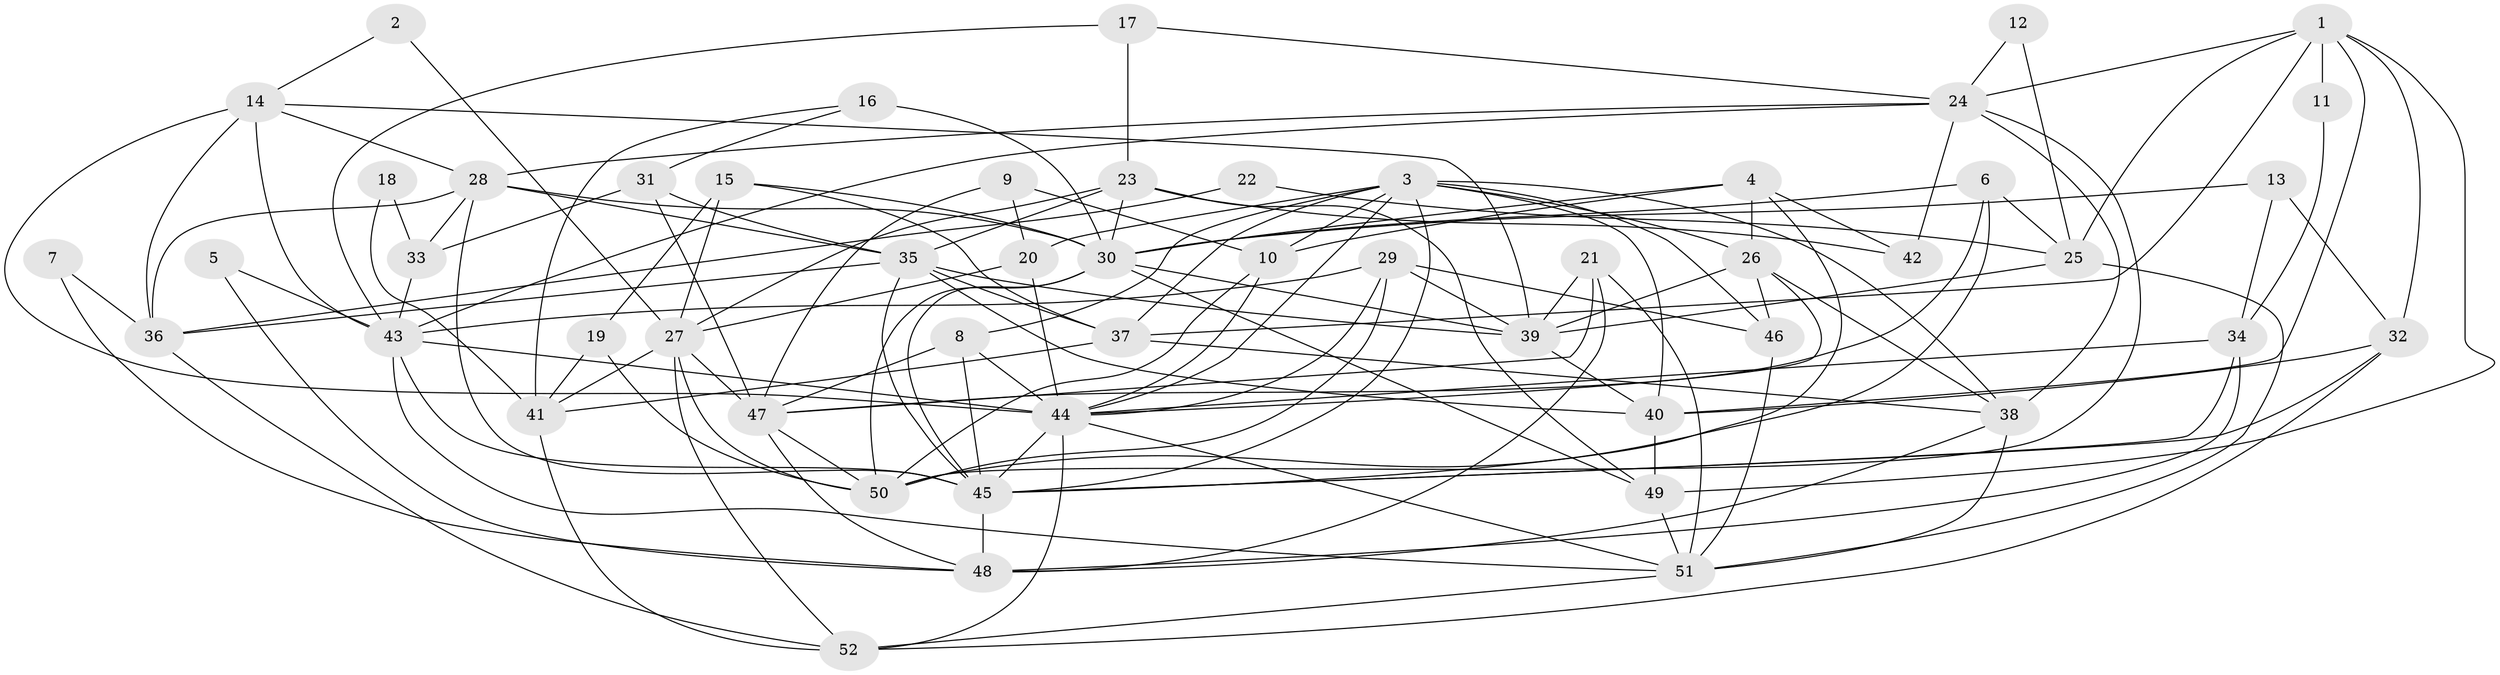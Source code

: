 // original degree distribution, {7: 0.04854368932038835, 5: 0.1941747572815534, 3: 0.2621359223300971, 2: 0.14563106796116504, 4: 0.2524271844660194, 6: 0.08737864077669903, 8: 0.009708737864077669}
// Generated by graph-tools (version 1.1) at 2025/50/03/09/25 03:50:03]
// undirected, 52 vertices, 142 edges
graph export_dot {
graph [start="1"]
  node [color=gray90,style=filled];
  1;
  2;
  3;
  4;
  5;
  6;
  7;
  8;
  9;
  10;
  11;
  12;
  13;
  14;
  15;
  16;
  17;
  18;
  19;
  20;
  21;
  22;
  23;
  24;
  25;
  26;
  27;
  28;
  29;
  30;
  31;
  32;
  33;
  34;
  35;
  36;
  37;
  38;
  39;
  40;
  41;
  42;
  43;
  44;
  45;
  46;
  47;
  48;
  49;
  50;
  51;
  52;
  1 -- 11 [weight=1.0];
  1 -- 24 [weight=1.0];
  1 -- 25 [weight=1.0];
  1 -- 32 [weight=1.0];
  1 -- 37 [weight=1.0];
  1 -- 40 [weight=1.0];
  1 -- 49 [weight=1.0];
  2 -- 14 [weight=1.0];
  2 -- 27 [weight=1.0];
  3 -- 8 [weight=1.0];
  3 -- 10 [weight=1.0];
  3 -- 20 [weight=1.0];
  3 -- 26 [weight=1.0];
  3 -- 37 [weight=1.0];
  3 -- 38 [weight=1.0];
  3 -- 40 [weight=1.0];
  3 -- 44 [weight=1.0];
  3 -- 45 [weight=1.0];
  3 -- 46 [weight=1.0];
  4 -- 10 [weight=1.0];
  4 -- 26 [weight=1.0];
  4 -- 30 [weight=1.0];
  4 -- 42 [weight=1.0];
  4 -- 45 [weight=1.0];
  5 -- 43 [weight=1.0];
  5 -- 48 [weight=1.0];
  6 -- 25 [weight=1.0];
  6 -- 30 [weight=1.0];
  6 -- 47 [weight=1.0];
  6 -- 50 [weight=1.0];
  7 -- 36 [weight=1.0];
  7 -- 48 [weight=1.0];
  8 -- 44 [weight=2.0];
  8 -- 45 [weight=3.0];
  8 -- 47 [weight=1.0];
  9 -- 10 [weight=1.0];
  9 -- 20 [weight=1.0];
  9 -- 47 [weight=1.0];
  10 -- 44 [weight=1.0];
  10 -- 50 [weight=1.0];
  11 -- 34 [weight=1.0];
  12 -- 24 [weight=1.0];
  12 -- 25 [weight=1.0];
  13 -- 30 [weight=1.0];
  13 -- 32 [weight=1.0];
  13 -- 34 [weight=1.0];
  14 -- 28 [weight=1.0];
  14 -- 36 [weight=1.0];
  14 -- 39 [weight=1.0];
  14 -- 43 [weight=1.0];
  14 -- 44 [weight=1.0];
  15 -- 19 [weight=1.0];
  15 -- 27 [weight=1.0];
  15 -- 30 [weight=1.0];
  15 -- 37 [weight=1.0];
  16 -- 30 [weight=2.0];
  16 -- 31 [weight=1.0];
  16 -- 41 [weight=1.0];
  17 -- 23 [weight=1.0];
  17 -- 24 [weight=1.0];
  17 -- 43 [weight=1.0];
  18 -- 33 [weight=1.0];
  18 -- 41 [weight=1.0];
  19 -- 41 [weight=1.0];
  19 -- 50 [weight=1.0];
  20 -- 27 [weight=1.0];
  20 -- 44 [weight=1.0];
  21 -- 39 [weight=1.0];
  21 -- 47 [weight=1.0];
  21 -- 48 [weight=1.0];
  21 -- 51 [weight=1.0];
  22 -- 25 [weight=1.0];
  22 -- 36 [weight=1.0];
  23 -- 27 [weight=1.0];
  23 -- 30 [weight=1.0];
  23 -- 35 [weight=1.0];
  23 -- 42 [weight=1.0];
  23 -- 49 [weight=1.0];
  24 -- 28 [weight=1.0];
  24 -- 38 [weight=1.0];
  24 -- 42 [weight=1.0];
  24 -- 43 [weight=1.0];
  24 -- 50 [weight=1.0];
  25 -- 39 [weight=1.0];
  25 -- 51 [weight=1.0];
  26 -- 38 [weight=1.0];
  26 -- 39 [weight=1.0];
  26 -- 44 [weight=1.0];
  26 -- 46 [weight=1.0];
  27 -- 41 [weight=1.0];
  27 -- 47 [weight=1.0];
  27 -- 50 [weight=1.0];
  27 -- 52 [weight=1.0];
  28 -- 30 [weight=2.0];
  28 -- 33 [weight=1.0];
  28 -- 35 [weight=1.0];
  28 -- 36 [weight=1.0];
  28 -- 45 [weight=1.0];
  29 -- 39 [weight=1.0];
  29 -- 43 [weight=1.0];
  29 -- 44 [weight=1.0];
  29 -- 46 [weight=1.0];
  29 -- 50 [weight=1.0];
  30 -- 39 [weight=1.0];
  30 -- 45 [weight=1.0];
  30 -- 49 [weight=1.0];
  30 -- 50 [weight=1.0];
  31 -- 33 [weight=1.0];
  31 -- 35 [weight=1.0];
  31 -- 47 [weight=1.0];
  32 -- 40 [weight=1.0];
  32 -- 45 [weight=1.0];
  32 -- 52 [weight=1.0];
  33 -- 43 [weight=1.0];
  34 -- 44 [weight=1.0];
  34 -- 45 [weight=1.0];
  34 -- 48 [weight=1.0];
  35 -- 36 [weight=1.0];
  35 -- 37 [weight=1.0];
  35 -- 39 [weight=1.0];
  35 -- 40 [weight=1.0];
  35 -- 45 [weight=1.0];
  36 -- 52 [weight=1.0];
  37 -- 38 [weight=1.0];
  37 -- 41 [weight=1.0];
  38 -- 48 [weight=1.0];
  38 -- 51 [weight=1.0];
  39 -- 40 [weight=1.0];
  40 -- 49 [weight=1.0];
  41 -- 52 [weight=1.0];
  43 -- 44 [weight=1.0];
  43 -- 45 [weight=1.0];
  43 -- 51 [weight=1.0];
  44 -- 45 [weight=1.0];
  44 -- 51 [weight=1.0];
  44 -- 52 [weight=1.0];
  45 -- 48 [weight=1.0];
  46 -- 51 [weight=1.0];
  47 -- 48 [weight=1.0];
  47 -- 50 [weight=1.0];
  49 -- 51 [weight=1.0];
  51 -- 52 [weight=1.0];
}

